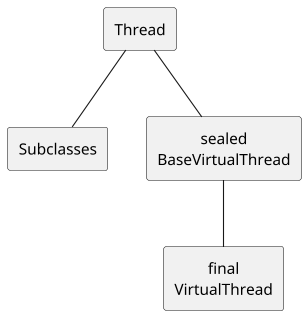 @startuml

scale 1.1

skinparam {
    defaultTextAlignment center
}

rectangle Thread
rectangle Subclasses
rectangle "sealed\nBaseVirtualThread" as BaseVirtualThread
rectangle "final\nVirtualThread" as VirtualThread

Thread -down- Subclasses
Thread -down- BaseVirtualThread
BaseVirtualThread -down- VirtualThread

@enduml
